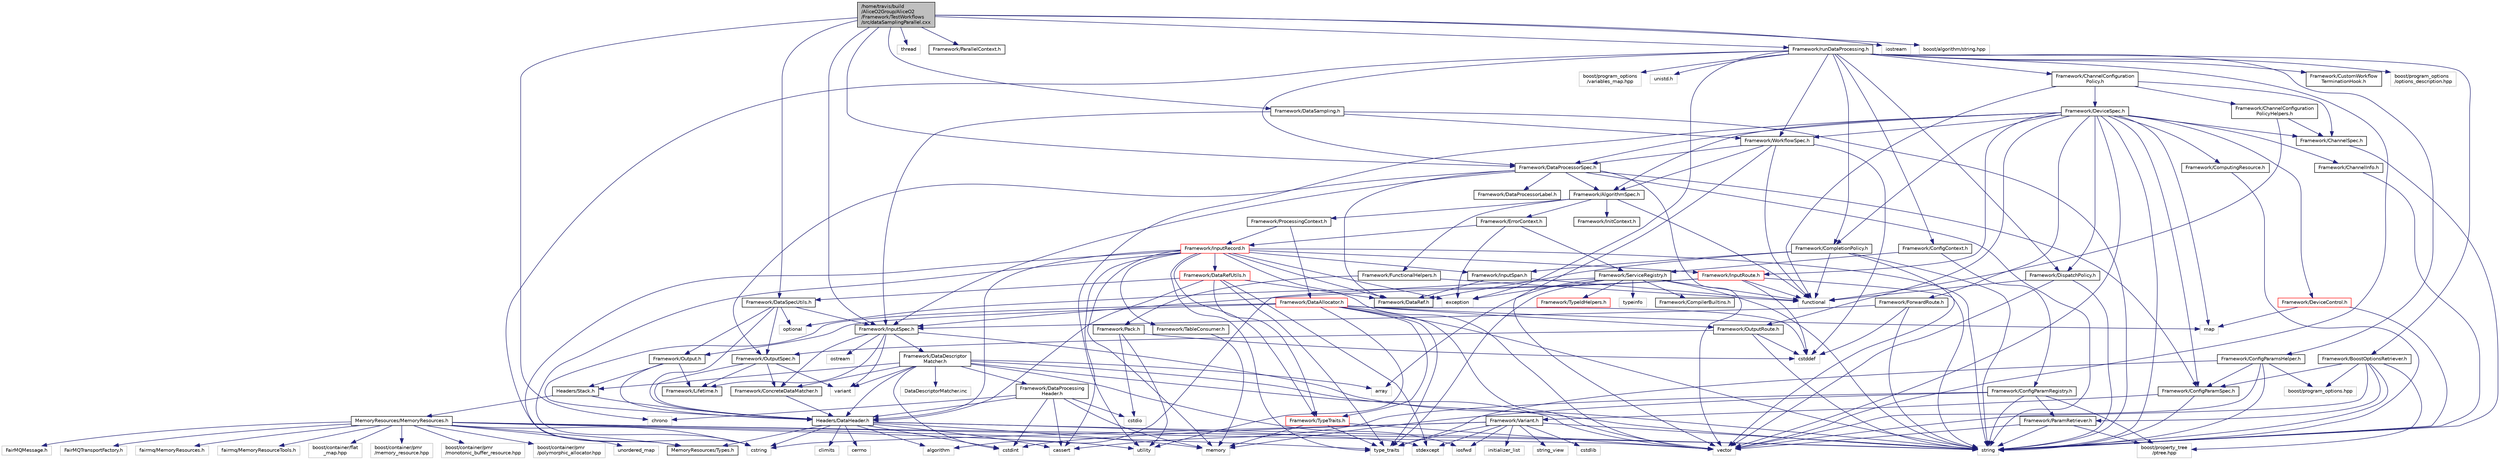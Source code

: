 digraph "/home/travis/build/AliceO2Group/AliceO2/Framework/TestWorkflows/src/dataSamplingParallel.cxx"
{
 // INTERACTIVE_SVG=YES
  bgcolor="transparent";
  edge [fontname="Helvetica",fontsize="10",labelfontname="Helvetica",labelfontsize="10"];
  node [fontname="Helvetica",fontsize="10",shape=record];
  Node0 [label="/home/travis/build\l/AliceO2Group/AliceO2\l/Framework/TestWorkflows\l/src/dataSamplingParallel.cxx",height=0.2,width=0.4,color="black", fillcolor="grey75", style="filled", fontcolor="black"];
  Node0 -> Node1 [color="midnightblue",fontsize="10",style="solid",fontname="Helvetica"];
  Node1 [label="Framework/DataSampling.h",height=0.2,width=0.4,color="black",URL="$d7/d78/DataSampling_8h.html",tooltip="Definition of O2 Data Sampling, v1.0. "];
  Node1 -> Node2 [color="midnightblue",fontsize="10",style="solid",fontname="Helvetica"];
  Node2 [label="Framework/WorkflowSpec.h",height=0.2,width=0.4,color="black",URL="$df/da1/WorkflowSpec_8h.html"];
  Node2 -> Node3 [color="midnightblue",fontsize="10",style="solid",fontname="Helvetica"];
  Node3 [label="Framework/DataProcessorSpec.h",height=0.2,width=0.4,color="black",URL="$d0/df4/DataProcessorSpec_8h.html"];
  Node3 -> Node4 [color="midnightblue",fontsize="10",style="solid",fontname="Helvetica"];
  Node4 [label="Framework/AlgorithmSpec.h",height=0.2,width=0.4,color="black",URL="$d0/d14/AlgorithmSpec_8h.html"];
  Node4 -> Node5 [color="midnightblue",fontsize="10",style="solid",fontname="Helvetica"];
  Node5 [label="Framework/ProcessingContext.h",height=0.2,width=0.4,color="black",URL="$de/d6a/ProcessingContext_8h.html"];
  Node5 -> Node6 [color="midnightblue",fontsize="10",style="solid",fontname="Helvetica"];
  Node6 [label="Framework/InputRecord.h",height=0.2,width=0.4,color="red",URL="$d6/d5c/InputRecord_8h.html"];
  Node6 -> Node7 [color="midnightblue",fontsize="10",style="solid",fontname="Helvetica"];
  Node7 [label="Framework/DataRef.h",height=0.2,width=0.4,color="black",URL="$d5/dfb/DataRef_8h.html"];
  Node6 -> Node8 [color="midnightblue",fontsize="10",style="solid",fontname="Helvetica"];
  Node8 [label="Framework/DataRefUtils.h",height=0.2,width=0.4,color="red",URL="$d5/db8/DataRefUtils_8h.html"];
  Node8 -> Node7 [color="midnightblue",fontsize="10",style="solid",fontname="Helvetica"];
  Node8 -> Node42 [color="midnightblue",fontsize="10",style="solid",fontname="Helvetica"];
  Node42 [label="Framework/DataSpecUtils.h",height=0.2,width=0.4,color="black",URL="$d6/d68/DataSpecUtils_8h.html"];
  Node42 -> Node43 [color="midnightblue",fontsize="10",style="solid",fontname="Helvetica"];
  Node43 [label="Framework/OutputSpec.h",height=0.2,width=0.4,color="black",URL="$db/d2d/OutputSpec_8h.html"];
  Node43 -> Node44 [color="midnightblue",fontsize="10",style="solid",fontname="Helvetica"];
  Node44 [label="Headers/DataHeader.h",height=0.2,width=0.4,color="black",URL="$dc/dcd/DataHeader_8h.html"];
  Node44 -> Node45 [color="midnightblue",fontsize="10",style="solid",fontname="Helvetica"];
  Node45 [label="cstdint",height=0.2,width=0.4,color="grey75"];
  Node44 -> Node17 [color="midnightblue",fontsize="10",style="solid",fontname="Helvetica"];
  Node17 [label="memory",height=0.2,width=0.4,color="grey75"];
  Node44 -> Node46 [color="midnightblue",fontsize="10",style="solid",fontname="Helvetica"];
  Node46 [label="cassert",height=0.2,width=0.4,color="grey75"];
  Node44 -> Node47 [color="midnightblue",fontsize="10",style="solid",fontname="Helvetica"];
  Node47 [label="cstring",height=0.2,width=0.4,color="grey75"];
  Node44 -> Node48 [color="midnightblue",fontsize="10",style="solid",fontname="Helvetica"];
  Node48 [label="algorithm",height=0.2,width=0.4,color="grey75"];
  Node44 -> Node49 [color="midnightblue",fontsize="10",style="solid",fontname="Helvetica"];
  Node49 [label="stdexcept",height=0.2,width=0.4,color="grey75"];
  Node44 -> Node50 [color="midnightblue",fontsize="10",style="solid",fontname="Helvetica"];
  Node50 [label="string",height=0.2,width=0.4,color="grey75"];
  Node44 -> Node51 [color="midnightblue",fontsize="10",style="solid",fontname="Helvetica"];
  Node51 [label="climits",height=0.2,width=0.4,color="grey75"];
  Node44 -> Node19 [color="midnightblue",fontsize="10",style="solid",fontname="Helvetica"];
  Node19 [label="MemoryResources/Types.h",height=0.2,width=0.4,color="black",URL="$d7/df8/Types_8h.html"];
  Node44 -> Node52 [color="midnightblue",fontsize="10",style="solid",fontname="Helvetica"];
  Node52 [label="cerrno",height=0.2,width=0.4,color="grey75"];
  Node43 -> Node53 [color="midnightblue",fontsize="10",style="solid",fontname="Helvetica"];
  Node53 [label="Framework/Lifetime.h",height=0.2,width=0.4,color="black",URL="$dc/dca/Lifetime_8h.html"];
  Node43 -> Node54 [color="midnightblue",fontsize="10",style="solid",fontname="Helvetica"];
  Node54 [label="Framework/ConcreteDataMatcher.h",height=0.2,width=0.4,color="black",URL="$d0/d1b/ConcreteDataMatcher_8h.html"];
  Node54 -> Node44 [color="midnightblue",fontsize="10",style="solid",fontname="Helvetica"];
  Node43 -> Node55 [color="midnightblue",fontsize="10",style="solid",fontname="Helvetica"];
  Node55 [label="variant",height=0.2,width=0.4,color="grey75"];
  Node42 -> Node56 [color="midnightblue",fontsize="10",style="solid",fontname="Helvetica"];
  Node56 [label="Framework/InputSpec.h",height=0.2,width=0.4,color="black",URL="$d5/d3f/InputSpec_8h.html"];
  Node56 -> Node53 [color="midnightblue",fontsize="10",style="solid",fontname="Helvetica"];
  Node56 -> Node54 [color="midnightblue",fontsize="10",style="solid",fontname="Helvetica"];
  Node56 -> Node57 [color="midnightblue",fontsize="10",style="solid",fontname="Helvetica"];
  Node57 [label="Framework/DataDescriptor\lMatcher.h",height=0.2,width=0.4,color="black",URL="$d3/da3/DataDescriptorMatcher_8h.html"];
  Node57 -> Node54 [color="midnightblue",fontsize="10",style="solid",fontname="Helvetica"];
  Node57 -> Node58 [color="midnightblue",fontsize="10",style="solid",fontname="Helvetica"];
  Node58 [label="Framework/DataProcessing\lHeader.h",height=0.2,width=0.4,color="black",URL="$d6/dc9/DataProcessingHeader_8h.html"];
  Node58 -> Node44 [color="midnightblue",fontsize="10",style="solid",fontname="Helvetica"];
  Node58 -> Node45 [color="midnightblue",fontsize="10",style="solid",fontname="Helvetica"];
  Node58 -> Node59 [color="midnightblue",fontsize="10",style="solid",fontname="Helvetica"];
  Node59 [label="cstdio",height=0.2,width=0.4,color="grey75"];
  Node58 -> Node17 [color="midnightblue",fontsize="10",style="solid",fontname="Helvetica"];
  Node58 -> Node46 [color="midnightblue",fontsize="10",style="solid",fontname="Helvetica"];
  Node58 -> Node60 [color="midnightblue",fontsize="10",style="solid",fontname="Helvetica"];
  Node60 [label="chrono",height=0.2,width=0.4,color="grey75"];
  Node57 -> Node44 [color="midnightblue",fontsize="10",style="solid",fontname="Helvetica"];
  Node57 -> Node61 [color="midnightblue",fontsize="10",style="solid",fontname="Helvetica"];
  Node61 [label="Headers/Stack.h",height=0.2,width=0.4,color="black",URL="$d4/d00/Headers_2include_2Headers_2Stack_8h.html"];
  Node61 -> Node62 [color="midnightblue",fontsize="10",style="solid",fontname="Helvetica"];
  Node62 [label="MemoryResources/MemoryResources.h",height=0.2,width=0.4,color="black",URL="$dc/d03/MemoryResources_8h.html"];
  Node62 -> Node63 [color="midnightblue",fontsize="10",style="solid",fontname="Helvetica"];
  Node63 [label="boost/container/flat\l_map.hpp",height=0.2,width=0.4,color="grey75"];
  Node62 -> Node64 [color="midnightblue",fontsize="10",style="solid",fontname="Helvetica"];
  Node64 [label="boost/container/pmr\l/memory_resource.hpp",height=0.2,width=0.4,color="grey75"];
  Node62 -> Node65 [color="midnightblue",fontsize="10",style="solid",fontname="Helvetica"];
  Node65 [label="boost/container/pmr\l/monotonic_buffer_resource.hpp",height=0.2,width=0.4,color="grey75"];
  Node62 -> Node66 [color="midnightblue",fontsize="10",style="solid",fontname="Helvetica"];
  Node66 [label="boost/container/pmr\l/polymorphic_allocator.hpp",height=0.2,width=0.4,color="grey75"];
  Node62 -> Node47 [color="midnightblue",fontsize="10",style="solid",fontname="Helvetica"];
  Node62 -> Node50 [color="midnightblue",fontsize="10",style="solid",fontname="Helvetica"];
  Node62 -> Node22 [color="midnightblue",fontsize="10",style="solid",fontname="Helvetica"];
  Node22 [label="type_traits",height=0.2,width=0.4,color="grey75"];
  Node62 -> Node29 [color="midnightblue",fontsize="10",style="solid",fontname="Helvetica"];
  Node29 [label="utility",height=0.2,width=0.4,color="grey75"];
  Node62 -> Node23 [color="midnightblue",fontsize="10",style="solid",fontname="Helvetica"];
  Node23 [label="vector",height=0.2,width=0.4,color="grey75"];
  Node62 -> Node67 [color="midnightblue",fontsize="10",style="solid",fontname="Helvetica"];
  Node67 [label="unordered_map",height=0.2,width=0.4,color="grey75"];
  Node62 -> Node68 [color="midnightblue",fontsize="10",style="solid",fontname="Helvetica"];
  Node68 [label="FairMQMessage.h",height=0.2,width=0.4,color="grey75"];
  Node62 -> Node69 [color="midnightblue",fontsize="10",style="solid",fontname="Helvetica"];
  Node69 [label="FairMQTransportFactory.h",height=0.2,width=0.4,color="grey75"];
  Node62 -> Node70 [color="midnightblue",fontsize="10",style="solid",fontname="Helvetica"];
  Node70 [label="fairmq/MemoryResources.h",height=0.2,width=0.4,color="grey75"];
  Node62 -> Node71 [color="midnightblue",fontsize="10",style="solid",fontname="Helvetica"];
  Node71 [label="fairmq/MemoryResourceTools.h",height=0.2,width=0.4,color="grey75"];
  Node62 -> Node19 [color="midnightblue",fontsize="10",style="solid",fontname="Helvetica"];
  Node61 -> Node44 [color="midnightblue",fontsize="10",style="solid",fontname="Helvetica"];
  Node57 -> Node30 [color="midnightblue",fontsize="10",style="solid",fontname="Helvetica"];
  Node30 [label="array",height=0.2,width=0.4,color="grey75"];
  Node57 -> Node45 [color="midnightblue",fontsize="10",style="solid",fontname="Helvetica"];
  Node57 -> Node72 [color="midnightblue",fontsize="10",style="solid",fontname="Helvetica"];
  Node72 [label="iosfwd",height=0.2,width=0.4,color="grey75"];
  Node57 -> Node50 [color="midnightblue",fontsize="10",style="solid",fontname="Helvetica"];
  Node57 -> Node55 [color="midnightblue",fontsize="10",style="solid",fontname="Helvetica"];
  Node57 -> Node23 [color="midnightblue",fontsize="10",style="solid",fontname="Helvetica"];
  Node57 -> Node73 [color="midnightblue",fontsize="10",style="solid",fontname="Helvetica"];
  Node73 [label="DataDescriptorMatcher.inc",height=0.2,width=0.4,color="grey75"];
  Node56 -> Node50 [color="midnightblue",fontsize="10",style="solid",fontname="Helvetica"];
  Node56 -> Node74 [color="midnightblue",fontsize="10",style="solid",fontname="Helvetica"];
  Node74 [label="ostream",height=0.2,width=0.4,color="grey75"];
  Node56 -> Node55 [color="midnightblue",fontsize="10",style="solid",fontname="Helvetica"];
  Node42 -> Node44 [color="midnightblue",fontsize="10",style="solid",fontname="Helvetica"];
  Node42 -> Node75 [color="midnightblue",fontsize="10",style="solid",fontname="Helvetica"];
  Node75 [label="Framework/Output.h",height=0.2,width=0.4,color="black",URL="$d3/ddf/Output_8h.html"];
  Node75 -> Node44 [color="midnightblue",fontsize="10",style="solid",fontname="Helvetica"];
  Node75 -> Node53 [color="midnightblue",fontsize="10",style="solid",fontname="Helvetica"];
  Node75 -> Node61 [color="midnightblue",fontsize="10",style="solid",fontname="Helvetica"];
  Node42 -> Node76 [color="midnightblue",fontsize="10",style="solid",fontname="Helvetica"];
  Node76 [label="optional",height=0.2,width=0.4,color="grey75"];
  Node8 -> Node21 [color="midnightblue",fontsize="10",style="solid",fontname="Helvetica"];
  Node21 [label="Framework/TypeTraits.h",height=0.2,width=0.4,color="red",URL="$d0/d95/TypeTraits_8h.html"];
  Node21 -> Node22 [color="midnightblue",fontsize="10",style="solid",fontname="Helvetica"];
  Node21 -> Node23 [color="midnightblue",fontsize="10",style="solid",fontname="Helvetica"];
  Node21 -> Node17 [color="midnightblue",fontsize="10",style="solid",fontname="Helvetica"];
  Node8 -> Node44 [color="midnightblue",fontsize="10",style="solid",fontname="Helvetica"];
  Node8 -> Node49 [color="midnightblue",fontsize="10",style="solid",fontname="Helvetica"];
  Node8 -> Node22 [color="midnightblue",fontsize="10",style="solid",fontname="Helvetica"];
  Node6 -> Node79 [color="midnightblue",fontsize="10",style="solid",fontname="Helvetica"];
  Node79 [label="Framework/InputRoute.h",height=0.2,width=0.4,color="red",URL="$d5/d19/InputRoute_8h.html"];
  Node79 -> Node56 [color="midnightblue",fontsize="10",style="solid",fontname="Helvetica"];
  Node79 -> Node82 [color="midnightblue",fontsize="10",style="solid",fontname="Helvetica"];
  Node82 [label="cstddef",height=0.2,width=0.4,color="grey75"];
  Node79 -> Node50 [color="midnightblue",fontsize="10",style="solid",fontname="Helvetica"];
  Node79 -> Node81 [color="midnightblue",fontsize="10",style="solid",fontname="Helvetica"];
  Node81 [label="functional",height=0.2,width=0.4,color="grey75"];
  Node79 -> Node76 [color="midnightblue",fontsize="10",style="solid",fontname="Helvetica"];
  Node6 -> Node21 [color="midnightblue",fontsize="10",style="solid",fontname="Helvetica"];
  Node6 -> Node83 [color="midnightblue",fontsize="10",style="solid",fontname="Helvetica"];
  Node83 [label="Framework/InputSpan.h",height=0.2,width=0.4,color="black",URL="$da/d0f/InputSpan_8h.html"];
  Node83 -> Node7 [color="midnightblue",fontsize="10",style="solid",fontname="Helvetica"];
  Node83 -> Node81 [color="midnightblue",fontsize="10",style="solid",fontname="Helvetica"];
  Node6 -> Node84 [color="midnightblue",fontsize="10",style="solid",fontname="Helvetica"];
  Node84 [label="Framework/TableConsumer.h",height=0.2,width=0.4,color="black",URL="$dc/d03/TableConsumer_8h.html"];
  Node84 -> Node17 [color="midnightblue",fontsize="10",style="solid",fontname="Helvetica"];
  Node6 -> Node19 [color="midnightblue",fontsize="10",style="solid",fontname="Helvetica"];
  Node6 -> Node44 [color="midnightblue",fontsize="10",style="solid",fontname="Helvetica"];
  Node6 -> Node50 [color="midnightblue",fontsize="10",style="solid",fontname="Helvetica"];
  Node6 -> Node23 [color="midnightblue",fontsize="10",style="solid",fontname="Helvetica"];
  Node6 -> Node47 [color="midnightblue",fontsize="10",style="solid",fontname="Helvetica"];
  Node6 -> Node46 [color="midnightblue",fontsize="10",style="solid",fontname="Helvetica"];
  Node6 -> Node86 [color="midnightblue",fontsize="10",style="solid",fontname="Helvetica"];
  Node86 [label="exception",height=0.2,width=0.4,color="grey75"];
  Node6 -> Node17 [color="midnightblue",fontsize="10",style="solid",fontname="Helvetica"];
  Node6 -> Node22 [color="midnightblue",fontsize="10",style="solid",fontname="Helvetica"];
  Node5 -> Node87 [color="midnightblue",fontsize="10",style="solid",fontname="Helvetica"];
  Node87 [label="Framework/DataAllocator.h",height=0.2,width=0.4,color="red",URL="$d1/d28/DataAllocator_8h.html"];
  Node87 -> Node75 [color="midnightblue",fontsize="10",style="solid",fontname="Helvetica"];
  Node87 -> Node101 [color="midnightblue",fontsize="10",style="solid",fontname="Helvetica"];
  Node101 [label="Framework/OutputRoute.h",height=0.2,width=0.4,color="black",URL="$d6/df4/OutputRoute_8h.html"];
  Node101 -> Node43 [color="midnightblue",fontsize="10",style="solid",fontname="Helvetica"];
  Node101 -> Node82 [color="midnightblue",fontsize="10",style="solid",fontname="Helvetica"];
  Node101 -> Node50 [color="midnightblue",fontsize="10",style="solid",fontname="Helvetica"];
  Node87 -> Node21 [color="midnightblue",fontsize="10",style="solid",fontname="Helvetica"];
  Node87 -> Node44 [color="midnightblue",fontsize="10",style="solid",fontname="Helvetica"];
  Node87 -> Node23 [color="midnightblue",fontsize="10",style="solid",fontname="Helvetica"];
  Node87 -> Node32 [color="midnightblue",fontsize="10",style="solid",fontname="Helvetica"];
  Node32 [label="map",height=0.2,width=0.4,color="grey75"];
  Node87 -> Node50 [color="midnightblue",fontsize="10",style="solid",fontname="Helvetica"];
  Node87 -> Node29 [color="midnightblue",fontsize="10",style="solid",fontname="Helvetica"];
  Node87 -> Node22 [color="midnightblue",fontsize="10",style="solid",fontname="Helvetica"];
  Node87 -> Node82 [color="midnightblue",fontsize="10",style="solid",fontname="Helvetica"];
  Node4 -> Node134 [color="midnightblue",fontsize="10",style="solid",fontname="Helvetica"];
  Node134 [label="Framework/ErrorContext.h",height=0.2,width=0.4,color="black",URL="$d7/dad/ErrorContext_8h.html"];
  Node134 -> Node6 [color="midnightblue",fontsize="10",style="solid",fontname="Helvetica"];
  Node134 -> Node135 [color="midnightblue",fontsize="10",style="solid",fontname="Helvetica"];
  Node135 [label="Framework/ServiceRegistry.h",height=0.2,width=0.4,color="black",URL="$d8/d17/ServiceRegistry_8h.html"];
  Node135 -> Node113 [color="midnightblue",fontsize="10",style="solid",fontname="Helvetica"];
  Node113 [label="Framework/CompilerBuiltins.h",height=0.2,width=0.4,color="black",URL="$d9/de8/CompilerBuiltins_8h.html"];
  Node135 -> Node136 [color="midnightblue",fontsize="10",style="solid",fontname="Helvetica"];
  Node136 [label="Framework/TypeIdHelpers.h",height=0.2,width=0.4,color="red",URL="$d2/d9a/TypeIdHelpers_8h.html"];
  Node135 -> Node48 [color="midnightblue",fontsize="10",style="solid",fontname="Helvetica"];
  Node135 -> Node30 [color="midnightblue",fontsize="10",style="solid",fontname="Helvetica"];
  Node135 -> Node86 [color="midnightblue",fontsize="10",style="solid",fontname="Helvetica"];
  Node135 -> Node81 [color="midnightblue",fontsize="10",style="solid",fontname="Helvetica"];
  Node135 -> Node50 [color="midnightblue",fontsize="10",style="solid",fontname="Helvetica"];
  Node135 -> Node22 [color="midnightblue",fontsize="10",style="solid",fontname="Helvetica"];
  Node135 -> Node89 [color="midnightblue",fontsize="10",style="solid",fontname="Helvetica"];
  Node89 [label="typeinfo",height=0.2,width=0.4,color="grey75"];
  Node134 -> Node86 [color="midnightblue",fontsize="10",style="solid",fontname="Helvetica"];
  Node4 -> Node138 [color="midnightblue",fontsize="10",style="solid",fontname="Helvetica"];
  Node138 [label="Framework/InitContext.h",height=0.2,width=0.4,color="black",URL="$d4/d2b/InitContext_8h.html"];
  Node4 -> Node112 [color="midnightblue",fontsize="10",style="solid",fontname="Helvetica"];
  Node112 [label="Framework/FunctionalHelpers.h",height=0.2,width=0.4,color="black",URL="$de/d9b/FunctionalHelpers_8h.html"];
  Node112 -> Node111 [color="midnightblue",fontsize="10",style="solid",fontname="Helvetica"];
  Node111 [label="Framework/Pack.h",height=0.2,width=0.4,color="black",URL="$dd/dce/Pack_8h.html"];
  Node111 -> Node82 [color="midnightblue",fontsize="10",style="solid",fontname="Helvetica"];
  Node111 -> Node29 [color="midnightblue",fontsize="10",style="solid",fontname="Helvetica"];
  Node111 -> Node59 [color="midnightblue",fontsize="10",style="solid",fontname="Helvetica"];
  Node112 -> Node81 [color="midnightblue",fontsize="10",style="solid",fontname="Helvetica"];
  Node4 -> Node81 [color="midnightblue",fontsize="10",style="solid",fontname="Helvetica"];
  Node3 -> Node139 [color="midnightblue",fontsize="10",style="solid",fontname="Helvetica"];
  Node139 [label="Framework/ConfigParamSpec.h",height=0.2,width=0.4,color="black",URL="$d0/d1c/ConfigParamSpec_8h.html"];
  Node139 -> Node140 [color="midnightblue",fontsize="10",style="solid",fontname="Helvetica"];
  Node140 [label="Framework/Variant.h",height=0.2,width=0.4,color="black",URL="$de/d56/Variant_8h.html"];
  Node140 -> Node22 [color="midnightblue",fontsize="10",style="solid",fontname="Helvetica"];
  Node140 -> Node47 [color="midnightblue",fontsize="10",style="solid",fontname="Helvetica"];
  Node140 -> Node45 [color="midnightblue",fontsize="10",style="solid",fontname="Helvetica"];
  Node140 -> Node141 [color="midnightblue",fontsize="10",style="solid",fontname="Helvetica"];
  Node141 [label="cstdlib",height=0.2,width=0.4,color="grey75"];
  Node140 -> Node49 [color="midnightblue",fontsize="10",style="solid",fontname="Helvetica"];
  Node140 -> Node72 [color="midnightblue",fontsize="10",style="solid",fontname="Helvetica"];
  Node140 -> Node142 [color="midnightblue",fontsize="10",style="solid",fontname="Helvetica"];
  Node142 [label="initializer_list",height=0.2,width=0.4,color="grey75"];
  Node140 -> Node143 [color="midnightblue",fontsize="10",style="solid",fontname="Helvetica"];
  Node143 [label="string_view",height=0.2,width=0.4,color="grey75"];
  Node140 -> Node50 [color="midnightblue",fontsize="10",style="solid",fontname="Helvetica"];
  Node139 -> Node50 [color="midnightblue",fontsize="10",style="solid",fontname="Helvetica"];
  Node3 -> Node144 [color="midnightblue",fontsize="10",style="solid",fontname="Helvetica"];
  Node144 [label="Framework/DataProcessorLabel.h",height=0.2,width=0.4,color="black",URL="$d1/df2/DataProcessorLabel_8h.html"];
  Node3 -> Node7 [color="midnightblue",fontsize="10",style="solid",fontname="Helvetica"];
  Node3 -> Node56 [color="midnightblue",fontsize="10",style="solid",fontname="Helvetica"];
  Node3 -> Node43 [color="midnightblue",fontsize="10",style="solid",fontname="Helvetica"];
  Node3 -> Node50 [color="midnightblue",fontsize="10",style="solid",fontname="Helvetica"];
  Node3 -> Node23 [color="midnightblue",fontsize="10",style="solid",fontname="Helvetica"];
  Node2 -> Node4 [color="midnightblue",fontsize="10",style="solid",fontname="Helvetica"];
  Node2 -> Node23 [color="midnightblue",fontsize="10",style="solid",fontname="Helvetica"];
  Node2 -> Node81 [color="midnightblue",fontsize="10",style="solid",fontname="Helvetica"];
  Node2 -> Node82 [color="midnightblue",fontsize="10",style="solid",fontname="Helvetica"];
  Node1 -> Node56 [color="midnightblue",fontsize="10",style="solid",fontname="Helvetica"];
  Node1 -> Node50 [color="midnightblue",fontsize="10",style="solid",fontname="Helvetica"];
  Node0 -> Node145 [color="midnightblue",fontsize="10",style="solid",fontname="Helvetica"];
  Node145 [label="thread",height=0.2,width=0.4,color="grey75"];
  Node0 -> Node56 [color="midnightblue",fontsize="10",style="solid",fontname="Helvetica"];
  Node0 -> Node3 [color="midnightblue",fontsize="10",style="solid",fontname="Helvetica"];
  Node0 -> Node42 [color="midnightblue",fontsize="10",style="solid",fontname="Helvetica"];
  Node0 -> Node146 [color="midnightblue",fontsize="10",style="solid",fontname="Helvetica"];
  Node146 [label="Framework/ParallelContext.h",height=0.2,width=0.4,color="black",URL="$d0/d16/ParallelContext_8h.html"];
  Node0 -> Node147 [color="midnightblue",fontsize="10",style="solid",fontname="Helvetica"];
  Node147 [label="Framework/runDataProcessing.h",height=0.2,width=0.4,color="black",URL="$db/dd0/runDataProcessing_8h.html"];
  Node147 -> Node148 [color="midnightblue",fontsize="10",style="solid",fontname="Helvetica"];
  Node148 [label="Framework/ChannelConfiguration\lPolicy.h",height=0.2,width=0.4,color="black",URL="$dd/d0f/ChannelConfigurationPolicy_8h.html"];
  Node148 -> Node149 [color="midnightblue",fontsize="10",style="solid",fontname="Helvetica"];
  Node149 [label="Framework/ChannelConfiguration\lPolicyHelpers.h",height=0.2,width=0.4,color="black",URL="$d6/d05/ChannelConfigurationPolicyHelpers_8h.html"];
  Node149 -> Node150 [color="midnightblue",fontsize="10",style="solid",fontname="Helvetica"];
  Node150 [label="Framework/ChannelSpec.h",height=0.2,width=0.4,color="black",URL="$d6/d72/ChannelSpec_8h.html"];
  Node150 -> Node50 [color="midnightblue",fontsize="10",style="solid",fontname="Helvetica"];
  Node149 -> Node81 [color="midnightblue",fontsize="10",style="solid",fontname="Helvetica"];
  Node148 -> Node150 [color="midnightblue",fontsize="10",style="solid",fontname="Helvetica"];
  Node148 -> Node151 [color="midnightblue",fontsize="10",style="solid",fontname="Helvetica"];
  Node151 [label="Framework/DeviceSpec.h",height=0.2,width=0.4,color="black",URL="$df/de8/DeviceSpec_8h.html"];
  Node151 -> Node2 [color="midnightblue",fontsize="10",style="solid",fontname="Helvetica"];
  Node151 -> Node152 [color="midnightblue",fontsize="10",style="solid",fontname="Helvetica"];
  Node152 [label="Framework/ComputingResource.h",height=0.2,width=0.4,color="black",URL="$d8/d62/ComputingResource_8h.html"];
  Node152 -> Node50 [color="midnightblue",fontsize="10",style="solid",fontname="Helvetica"];
  Node151 -> Node3 [color="midnightblue",fontsize="10",style="solid",fontname="Helvetica"];
  Node151 -> Node150 [color="midnightblue",fontsize="10",style="solid",fontname="Helvetica"];
  Node151 -> Node153 [color="midnightblue",fontsize="10",style="solid",fontname="Helvetica"];
  Node153 [label="Framework/ChannelInfo.h",height=0.2,width=0.4,color="black",URL="$dd/de5/ChannelInfo_8h.html"];
  Node153 -> Node50 [color="midnightblue",fontsize="10",style="solid",fontname="Helvetica"];
  Node151 -> Node154 [color="midnightblue",fontsize="10",style="solid",fontname="Helvetica"];
  Node154 [label="Framework/DeviceControl.h",height=0.2,width=0.4,color="red",URL="$d2/d2c/DeviceControl_8h.html"];
  Node154 -> Node32 [color="midnightblue",fontsize="10",style="solid",fontname="Helvetica"];
  Node154 -> Node50 [color="midnightblue",fontsize="10",style="solid",fontname="Helvetica"];
  Node151 -> Node4 [color="midnightblue",fontsize="10",style="solid",fontname="Helvetica"];
  Node151 -> Node139 [color="midnightblue",fontsize="10",style="solid",fontname="Helvetica"];
  Node151 -> Node156 [color="midnightblue",fontsize="10",style="solid",fontname="Helvetica"];
  Node156 [label="Framework/ForwardRoute.h",height=0.2,width=0.4,color="black",URL="$d7/d12/ForwardRoute_8h.html"];
  Node156 -> Node56 [color="midnightblue",fontsize="10",style="solid",fontname="Helvetica"];
  Node156 -> Node82 [color="midnightblue",fontsize="10",style="solid",fontname="Helvetica"];
  Node156 -> Node50 [color="midnightblue",fontsize="10",style="solid",fontname="Helvetica"];
  Node151 -> Node79 [color="midnightblue",fontsize="10",style="solid",fontname="Helvetica"];
  Node151 -> Node101 [color="midnightblue",fontsize="10",style="solid",fontname="Helvetica"];
  Node151 -> Node157 [color="midnightblue",fontsize="10",style="solid",fontname="Helvetica"];
  Node157 [label="Framework/CompletionPolicy.h",height=0.2,width=0.4,color="black",URL="$df/dd6/CompletionPolicy_8h.html"];
  Node157 -> Node7 [color="midnightblue",fontsize="10",style="solid",fontname="Helvetica"];
  Node157 -> Node83 [color="midnightblue",fontsize="10",style="solid",fontname="Helvetica"];
  Node157 -> Node81 [color="midnightblue",fontsize="10",style="solid",fontname="Helvetica"];
  Node157 -> Node50 [color="midnightblue",fontsize="10",style="solid",fontname="Helvetica"];
  Node157 -> Node23 [color="midnightblue",fontsize="10",style="solid",fontname="Helvetica"];
  Node151 -> Node93 [color="midnightblue",fontsize="10",style="solid",fontname="Helvetica"];
  Node93 [label="Framework/DispatchPolicy.h",height=0.2,width=0.4,color="black",URL="$da/de6/DispatchPolicy_8h.html"];
  Node93 -> Node81 [color="midnightblue",fontsize="10",style="solid",fontname="Helvetica"];
  Node93 -> Node50 [color="midnightblue",fontsize="10",style="solid",fontname="Helvetica"];
  Node93 -> Node23 [color="midnightblue",fontsize="10",style="solid",fontname="Helvetica"];
  Node151 -> Node23 [color="midnightblue",fontsize="10",style="solid",fontname="Helvetica"];
  Node151 -> Node50 [color="midnightblue",fontsize="10",style="solid",fontname="Helvetica"];
  Node151 -> Node32 [color="midnightblue",fontsize="10",style="solid",fontname="Helvetica"];
  Node151 -> Node29 [color="midnightblue",fontsize="10",style="solid",fontname="Helvetica"];
  Node148 -> Node81 [color="midnightblue",fontsize="10",style="solid",fontname="Helvetica"];
  Node147 -> Node157 [color="midnightblue",fontsize="10",style="solid",fontname="Helvetica"];
  Node147 -> Node93 [color="midnightblue",fontsize="10",style="solid",fontname="Helvetica"];
  Node147 -> Node158 [color="midnightblue",fontsize="10",style="solid",fontname="Helvetica"];
  Node158 [label="Framework/ConfigParamsHelper.h",height=0.2,width=0.4,color="black",URL="$dd/d2b/ConfigParamsHelper_8h.html"];
  Node158 -> Node139 [color="midnightblue",fontsize="10",style="solid",fontname="Helvetica"];
  Node158 -> Node159 [color="midnightblue",fontsize="10",style="solid",fontname="Helvetica"];
  Node159 [label="boost/program_options.hpp",height=0.2,width=0.4,color="grey75"];
  Node158 -> Node50 [color="midnightblue",fontsize="10",style="solid",fontname="Helvetica"];
  Node158 -> Node23 [color="midnightblue",fontsize="10",style="solid",fontname="Helvetica"];
  Node158 -> Node22 [color="midnightblue",fontsize="10",style="solid",fontname="Helvetica"];
  Node147 -> Node3 [color="midnightblue",fontsize="10",style="solid",fontname="Helvetica"];
  Node147 -> Node2 [color="midnightblue",fontsize="10",style="solid",fontname="Helvetica"];
  Node147 -> Node160 [color="midnightblue",fontsize="10",style="solid",fontname="Helvetica"];
  Node160 [label="Framework/ConfigContext.h",height=0.2,width=0.4,color="black",URL="$d7/d2e/ConfigContext_8h.html"];
  Node160 -> Node161 [color="midnightblue",fontsize="10",style="solid",fontname="Helvetica"];
  Node161 [label="Framework/ConfigParamRegistry.h",height=0.2,width=0.4,color="black",URL="$de/dc6/ConfigParamRegistry_8h.html"];
  Node161 -> Node162 [color="midnightblue",fontsize="10",style="solid",fontname="Helvetica"];
  Node162 [label="Framework/ParamRetriever.h",height=0.2,width=0.4,color="black",URL="$df/d72/ParamRetriever_8h.html"];
  Node162 -> Node163 [color="midnightblue",fontsize="10",style="solid",fontname="Helvetica"];
  Node163 [label="boost/property_tree\l/ptree.hpp",height=0.2,width=0.4,color="grey75"];
  Node162 -> Node50 [color="midnightblue",fontsize="10",style="solid",fontname="Helvetica"];
  Node162 -> Node23 [color="midnightblue",fontsize="10",style="solid",fontname="Helvetica"];
  Node161 -> Node163 [color="midnightblue",fontsize="10",style="solid",fontname="Helvetica"];
  Node161 -> Node17 [color="midnightblue",fontsize="10",style="solid",fontname="Helvetica"];
  Node161 -> Node50 [color="midnightblue",fontsize="10",style="solid",fontname="Helvetica"];
  Node161 -> Node46 [color="midnightblue",fontsize="10",style="solid",fontname="Helvetica"];
  Node160 -> Node135 [color="midnightblue",fontsize="10",style="solid",fontname="Helvetica"];
  Node147 -> Node164 [color="midnightblue",fontsize="10",style="solid",fontname="Helvetica"];
  Node164 [label="Framework/BoostOptionsRetriever.h",height=0.2,width=0.4,color="black",URL="$d3/d7e/BoostOptionsRetriever_8h.html"];
  Node164 -> Node139 [color="midnightblue",fontsize="10",style="solid",fontname="Helvetica"];
  Node164 -> Node162 [color="midnightblue",fontsize="10",style="solid",fontname="Helvetica"];
  Node164 -> Node159 [color="midnightblue",fontsize="10",style="solid",fontname="Helvetica"];
  Node164 -> Node163 [color="midnightblue",fontsize="10",style="solid",fontname="Helvetica"];
  Node164 -> Node50 [color="midnightblue",fontsize="10",style="solid",fontname="Helvetica"];
  Node164 -> Node23 [color="midnightblue",fontsize="10",style="solid",fontname="Helvetica"];
  Node147 -> Node165 [color="midnightblue",fontsize="10",style="solid",fontname="Helvetica"];
  Node165 [label="Framework/CustomWorkflow\lTerminationHook.h",height=0.2,width=0.4,color="black",URL="$da/def/CustomWorkflowTerminationHook_8h.html"];
  Node147 -> Node166 [color="midnightblue",fontsize="10",style="solid",fontname="Helvetica"];
  Node166 [label="boost/program_options\l/options_description.hpp",height=0.2,width=0.4,color="grey75"];
  Node147 -> Node167 [color="midnightblue",fontsize="10",style="solid",fontname="Helvetica"];
  Node167 [label="boost/program_options\l/variables_map.hpp",height=0.2,width=0.4,color="grey75"];
  Node147 -> Node168 [color="midnightblue",fontsize="10",style="solid",fontname="Helvetica"];
  Node168 [label="unistd.h",height=0.2,width=0.4,color="grey75"];
  Node147 -> Node23 [color="midnightblue",fontsize="10",style="solid",fontname="Helvetica"];
  Node147 -> Node47 [color="midnightblue",fontsize="10",style="solid",fontname="Helvetica"];
  Node147 -> Node86 [color="midnightblue",fontsize="10",style="solid",fontname="Helvetica"];
  Node0 -> Node60 [color="midnightblue",fontsize="10",style="solid",fontname="Helvetica"];
  Node0 -> Node169 [color="midnightblue",fontsize="10",style="solid",fontname="Helvetica"];
  Node169 [label="iostream",height=0.2,width=0.4,color="grey75"];
  Node0 -> Node170 [color="midnightblue",fontsize="10",style="solid",fontname="Helvetica"];
  Node170 [label="boost/algorithm/string.hpp",height=0.2,width=0.4,color="grey75"];
}
